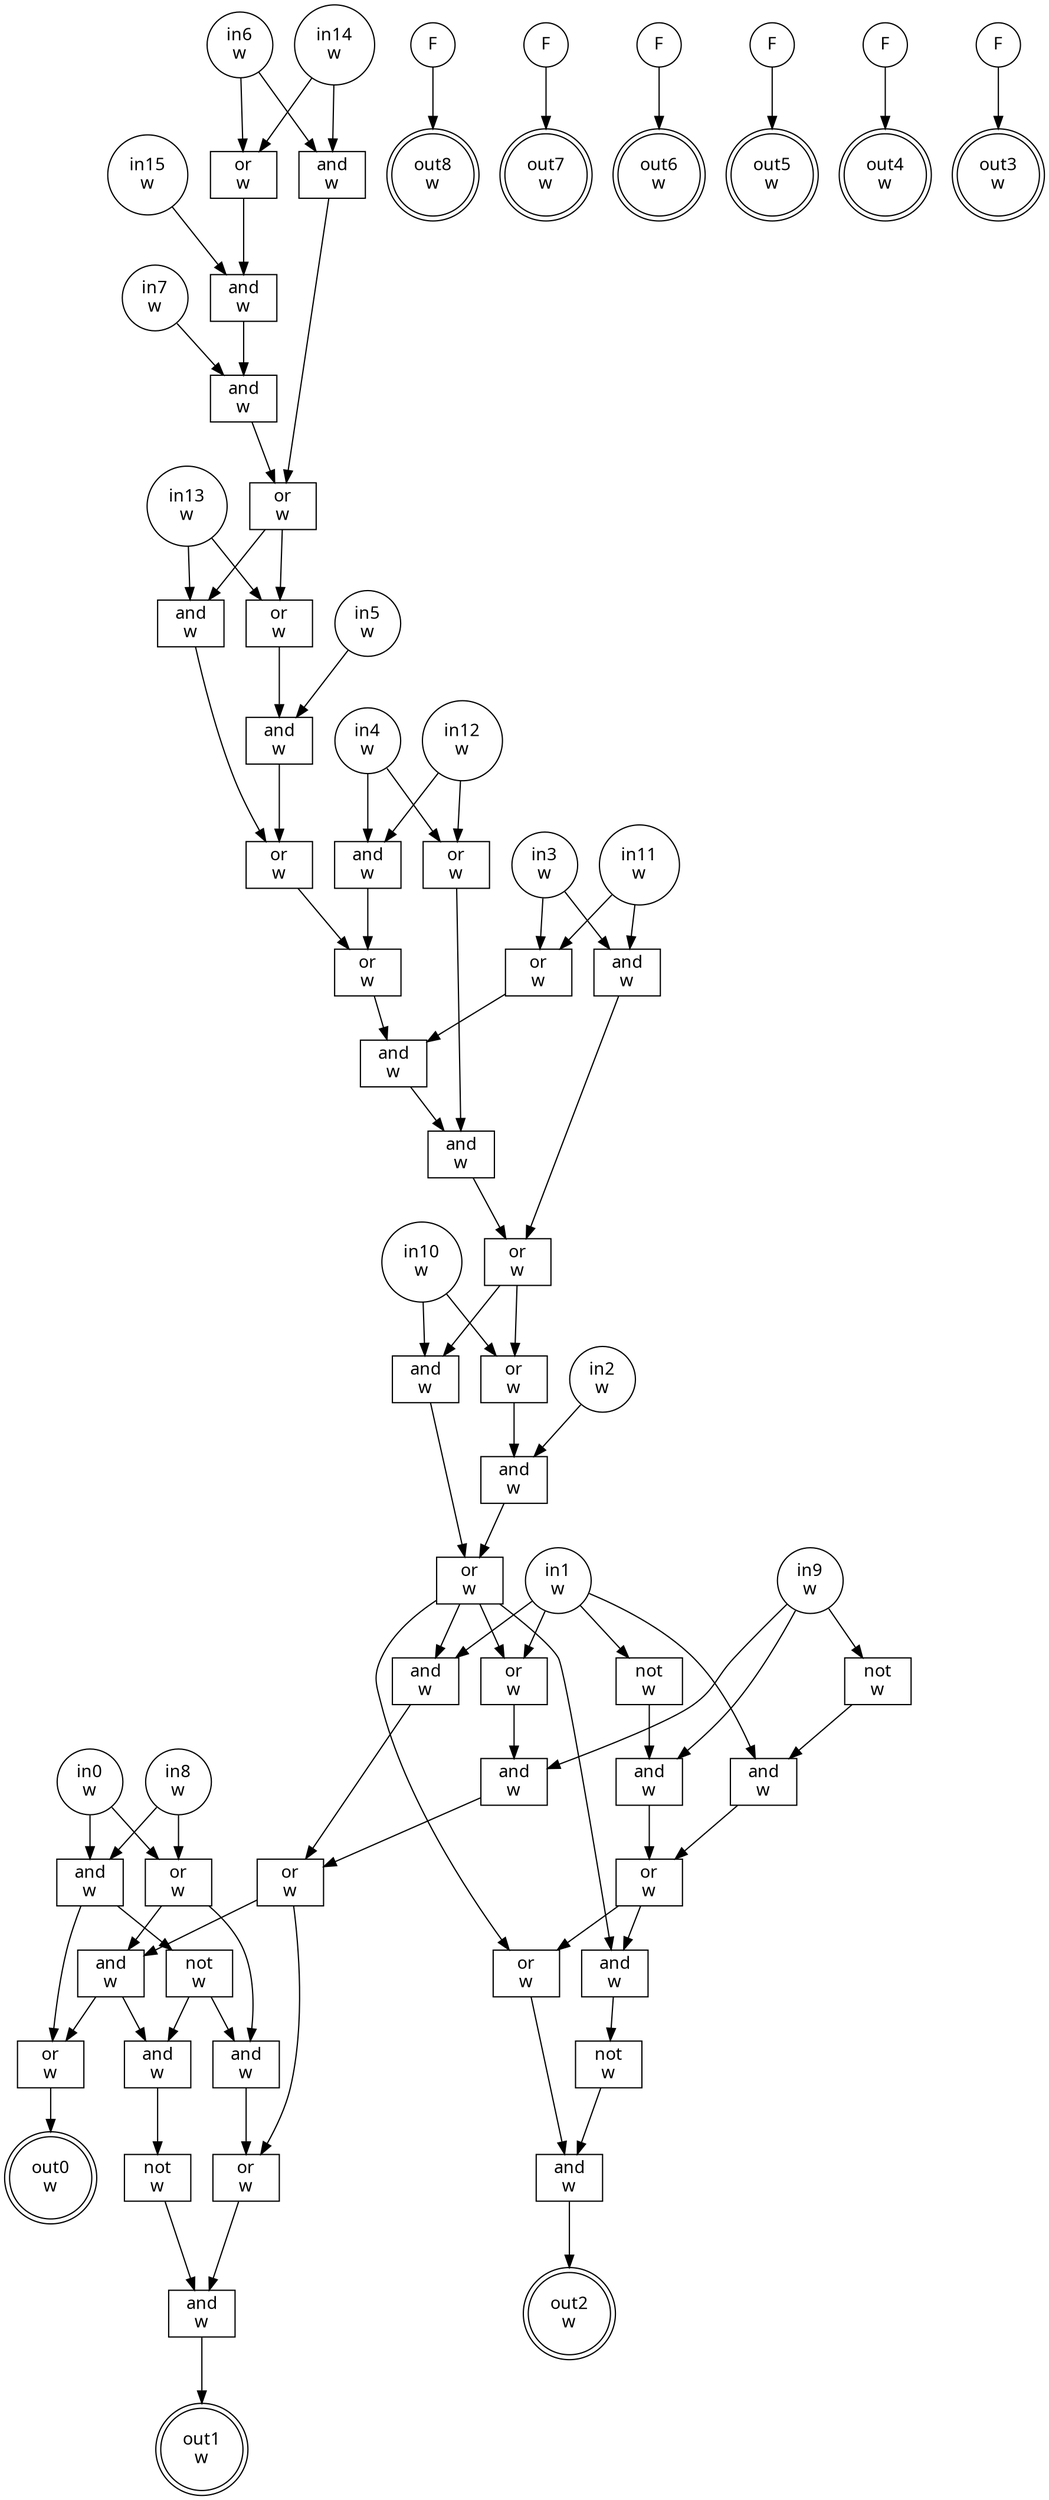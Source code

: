 digraph circuit{
	node [style = filled, fillcolor = white,shape=rect, fontname=geneva]
	g0 [label="in0\nw",shape=circle,fillcolor=white]
	g1 [label="in1\nw",shape=circle,fillcolor=white]
	g2 [label="in2\nw",shape=circle,fillcolor=white]
	g3 [label="in3\nw",shape=circle,fillcolor=white]
	g4 [label="in4\nw",shape=circle,fillcolor=white]
	g5 [label="in5\nw",shape=circle,fillcolor=white]
	g6 [label="in6\nw",shape=circle,fillcolor=white]
	g7 [label="in7\nw",shape=circle,fillcolor=white]
	g8 [label="in8\nw",shape=circle,fillcolor=white]
	g9 [label="in9\nw",shape=circle,fillcolor=white]
	g10 [label="in10\nw",shape=circle,fillcolor=white]
	g11 [label="in11\nw",shape=circle,fillcolor=white]
	g12 [label="in12\nw",shape=circle,fillcolor=white]
	g13 [label="in13\nw",shape=circle,fillcolor=white]
	g14 [label="in14\nw",shape=circle,fillcolor=white]
	g15 [label="in15\nw",shape=circle,fillcolor=white]
	g16 [label="F",shape=circle,fillcolor=white]
	g17 [label="F",shape=circle,fillcolor=white]
	g18 [label="F",shape=circle,fillcolor=white]
	g19 [label="F",shape=circle,fillcolor=white]
	g20 [label="F",shape=circle,fillcolor=white]
	g21 [label="F",shape=circle,fillcolor=white]
	g22 [label="not\nw",fillcolor=white]
	g23 [label="or\nw",fillcolor=white]
	g24 [label="and\nw",fillcolor=white]
	g25 [label="and\nw",fillcolor=white]
	g26 [label="and\nw",fillcolor=white]
	g27 [label="or\nw",fillcolor=white]
	g28 [label="or\nw",fillcolor=white]
	g29 [label="and\nw",fillcolor=white]
	g30 [label="and\nw",fillcolor=white]
	g31 [label="or\nw",fillcolor=white]
	g32 [label="and\nw",fillcolor=white]
	g33 [label="or\nw",fillcolor=white]
	g34 [label="or\nw",fillcolor=white]
	g35 [label="or\nw",fillcolor=white]
	g36 [label="and\nw",fillcolor=white]
	g37 [label="and\nw",fillcolor=white]
	g38 [label="and\nw",fillcolor=white]
	g39 [label="or\nw",fillcolor=white]
	g40 [label="or\nw",fillcolor=white]
	g41 [label="and\nw",fillcolor=white]
	g42 [label="and\nw",fillcolor=white]
	g43 [label="or\nw",fillcolor=white]
	g44 [label="and\nw",fillcolor=white]
	g45 [label="or\nw",fillcolor=white]
	g46 [label="and\nw",fillcolor=white]
	g47 [label="and\nw",fillcolor=white]
	g48 [label="or\nw",fillcolor=white]
	g49 [label="not\nw",fillcolor=white]
	g50 [label="and\nw",fillcolor=white]
	g51 [label="or\nw",fillcolor=white]
	g52 [label="and\nw",fillcolor=white]
	g53 [label="not\nw",fillcolor=white]
	g54 [label="or\nw",fillcolor=white]
	g55 [label="and\nw",fillcolor=white]
	g56 [label="and\nw",fillcolor=white]
	g57 [label="not\nw",fillcolor=white]
	g58 [label="or\nw",fillcolor=white]
	g59 [label="and\nw",fillcolor=white]
	g60 [label="or\nw",fillcolor=white]
	g61 [label="and\nw",fillcolor=white]
	g62 [label="and\nw",fillcolor=white]
	g63 [label="not\nw",fillcolor=white]
	g64 [label="and\nw",fillcolor=white]
	g65 [label="or\nw",fillcolor=white]
	g66 [label="out0\nw",shape=doublecircle,fillcolor=white]
	g67 [label="out1\nw",shape=doublecircle,fillcolor=white]
	g68 [label="out2\nw",shape=doublecircle,fillcolor=white]
	g69 [label="out3\nw",shape=doublecircle,fillcolor=white]
	g70 [label="out4\nw",shape=doublecircle,fillcolor=white]
	g71 [label="out5\nw",shape=doublecircle,fillcolor=white]
	g72 [label="out6\nw",shape=doublecircle,fillcolor=white]
	g73 [label="out7\nw",shape=doublecircle,fillcolor=white]
	g74 [label="out8\nw",shape=doublecircle,fillcolor=white]
	edge [fontname=Geneva,fontcolor=forestgreen]
	g0->g56
	g0->g58
	g1->g44
	g1->g45
	g1->g47
	g1->g49
	g2->g42
	g3->g35
	g3->g38
	g4->g32
	g4->g34
	g5->g30
	g6->g23
	g6->g26
	g7->g25
	g8->g56
	g8->g58
	g9->g22
	g9->g46
	g9->g50
	g10->g40
	g10->g41
	g11->g35
	g11->g38
	g12->g32
	g12->g34
	g13->g28
	g13->g29
	g14->g23
	g14->g26
	g15->g24
	g16->g74
	g17->g73
	g18->g72
	g19->g71
	g20->g70
	g21->g69
	g22->g44
	g23->g24
	g24->g25
	g25->g27
	g26->g27
	g27->g28
	g27->g29
	g28->g30
	g29->g31
	g30->g31
	g31->g33
	g32->g33
	g33->g36
	g34->g37
	g35->g36
	g36->g37
	g37->g39
	g38->g39
	g39->g40
	g39->g41
	g40->g42
	g41->g43
	g42->g43
	g43->g45
	g43->g47
	g43->g52
	g43->g54
	g44->g51
	g45->g46
	g46->g48
	g47->g48
	g48->g60
	g48->g61
	g49->g50
	g50->g51
	g51->g52
	g51->g54
	g52->g53
	g53->g55
	g54->g55
	g55->g68
	g56->g57
	g56->g65
	g57->g59
	g57->g62
	g58->g59
	g58->g61
	g59->g60
	g60->g64
	g61->g62
	g61->g65
	g62->g63
	g63->g64
	g64->g67
	g65->g66
}